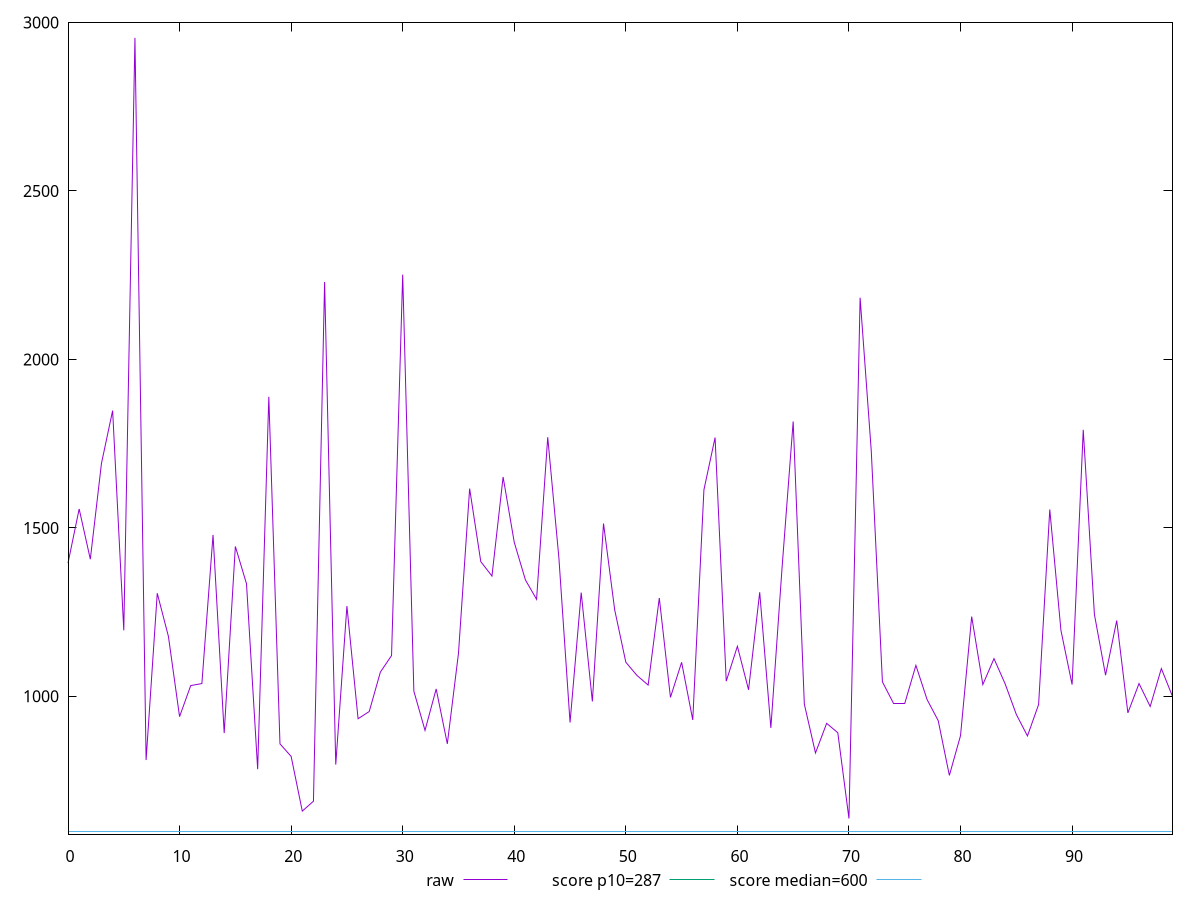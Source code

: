 reset

$raw <<EOF
0 1395.4320000000012
1 1556.1620000000005
2 1407.0000000000002
3 1691.499999999999
4 1847.9580000000012
5 1196.0000000000016
6 2953.999999999999
7 811.0000000000009
8 1306
9 1177.9999999999993
10 939.8649999999998
11 1031.9999999999995
12 1038
13 1479.1010000000015
14 891.0000000000009
15 1444.8740000000016
16 1334
17 784
18 1889
19 859
20 821.8584999999971
21 659.5
22 689
23 2229.8010000000004
24 797.5
25 1267.910499999999
26 933.6130000000003
27 954.9999999999982
28 1072.000000000001
29 1121.0000000000002
30 2251.5
31 1015.5000000000018
32 899.0000000000005
33 1021.9999999999995
34 859.0994999999994
35 1128.000000000001
36 1616.5094999999992
37 1399.7919999999995
38 1357
39 1651.000000000001
40 1456.9999999999998
41 1345.5
42 1288.0000000000005
43 1768.9999999999986
44 1411.0569999999998
45 922.4834999999996
46 1308
47 984.9445000000005
48 1512.9999999999995
49 1257
50 1101.3320000000003
51 1062
52 1033.5
53 1292
54 997.0000000000005
55 1101
56 930
57 1612.9539999999986
58 1768
59 1045
60 1148.5
61 1019.5
62 1309.000000000001
63 906.5000000000002
64 1380
65 1815.7849999999999
66 977
67 832
68 919.9999999999982
69 892
70 637.5
71 2182.999999999999
72 1727.9999999999973
73 1043
74 978.7099999999982
75 978.779499999998
76 1092
77 990.6714999999995
78 928
79 765.5
80 883.5
81 1236.7764999999981
82 1035
83 1112.0000000000018
84 1037.0870000000004
85 946.5
86 882.5
87 975.8334999999997
88 1554.5000000000005
89 1196
90 1034.999999999999
91 1791.0000000000014
92 1243.282999999999
93 1062.9480000000012
94 1224.999999999999
95 951
96 1038
97 969.9720000000016
98 1082.5000000000011
99 1000.0000000000009
EOF

set key outside below
set xrange [0:99]
set yrange [591.1700000000001:3000.329999999999]
set trange [591.1700000000001:3000.329999999999]
set terminal svg size 640, 500 enhanced background rgb 'white'
set output "reports/report_00028_2021-02-24T12-49-42.674Z/total-blocking-time/samples/astro/raw/values.svg"

plot $raw title "raw" with line, \
     287 title "score p10=287", \
     600 title "score median=600"

reset
